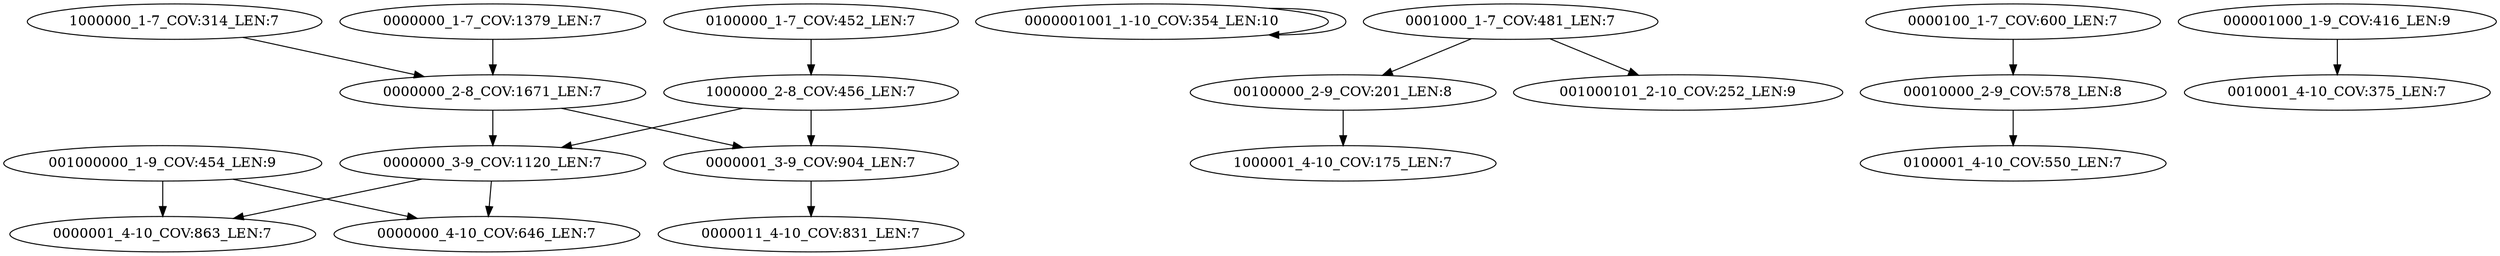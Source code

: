 digraph G {
    "0000000_1-7_COV:1379_LEN:7" -> "0000000_2-8_COV:1671_LEN:7";
    "0000001001_1-10_COV:354_LEN:10" -> "0000001001_1-10_COV:354_LEN:10";
    "0000000_2-8_COV:1671_LEN:7" -> "0000000_3-9_COV:1120_LEN:7";
    "0000000_2-8_COV:1671_LEN:7" -> "0000001_3-9_COV:904_LEN:7";
    "0000000_3-9_COV:1120_LEN:7" -> "0000000_4-10_COV:646_LEN:7";
    "0000000_3-9_COV:1120_LEN:7" -> "0000001_4-10_COV:863_LEN:7";
    "0001000_1-7_COV:481_LEN:7" -> "00100000_2-9_COV:201_LEN:8";
    "0001000_1-7_COV:481_LEN:7" -> "001000101_2-10_COV:252_LEN:9";
    "0000100_1-7_COV:600_LEN:7" -> "00010000_2-9_COV:578_LEN:8";
    "00010000_2-9_COV:578_LEN:8" -> "0100001_4-10_COV:550_LEN:7";
    "00100000_2-9_COV:201_LEN:8" -> "1000001_4-10_COV:175_LEN:7";
    "000001000_1-9_COV:416_LEN:9" -> "0010001_4-10_COV:375_LEN:7";
    "001000000_1-9_COV:454_LEN:9" -> "0000000_4-10_COV:646_LEN:7";
    "001000000_1-9_COV:454_LEN:9" -> "0000001_4-10_COV:863_LEN:7";
    "0000001_3-9_COV:904_LEN:7" -> "0000011_4-10_COV:831_LEN:7";
    "1000000_2-8_COV:456_LEN:7" -> "0000000_3-9_COV:1120_LEN:7";
    "1000000_2-8_COV:456_LEN:7" -> "0000001_3-9_COV:904_LEN:7";
    "0100000_1-7_COV:452_LEN:7" -> "1000000_2-8_COV:456_LEN:7";
    "1000000_1-7_COV:314_LEN:7" -> "0000000_2-8_COV:1671_LEN:7";
}
